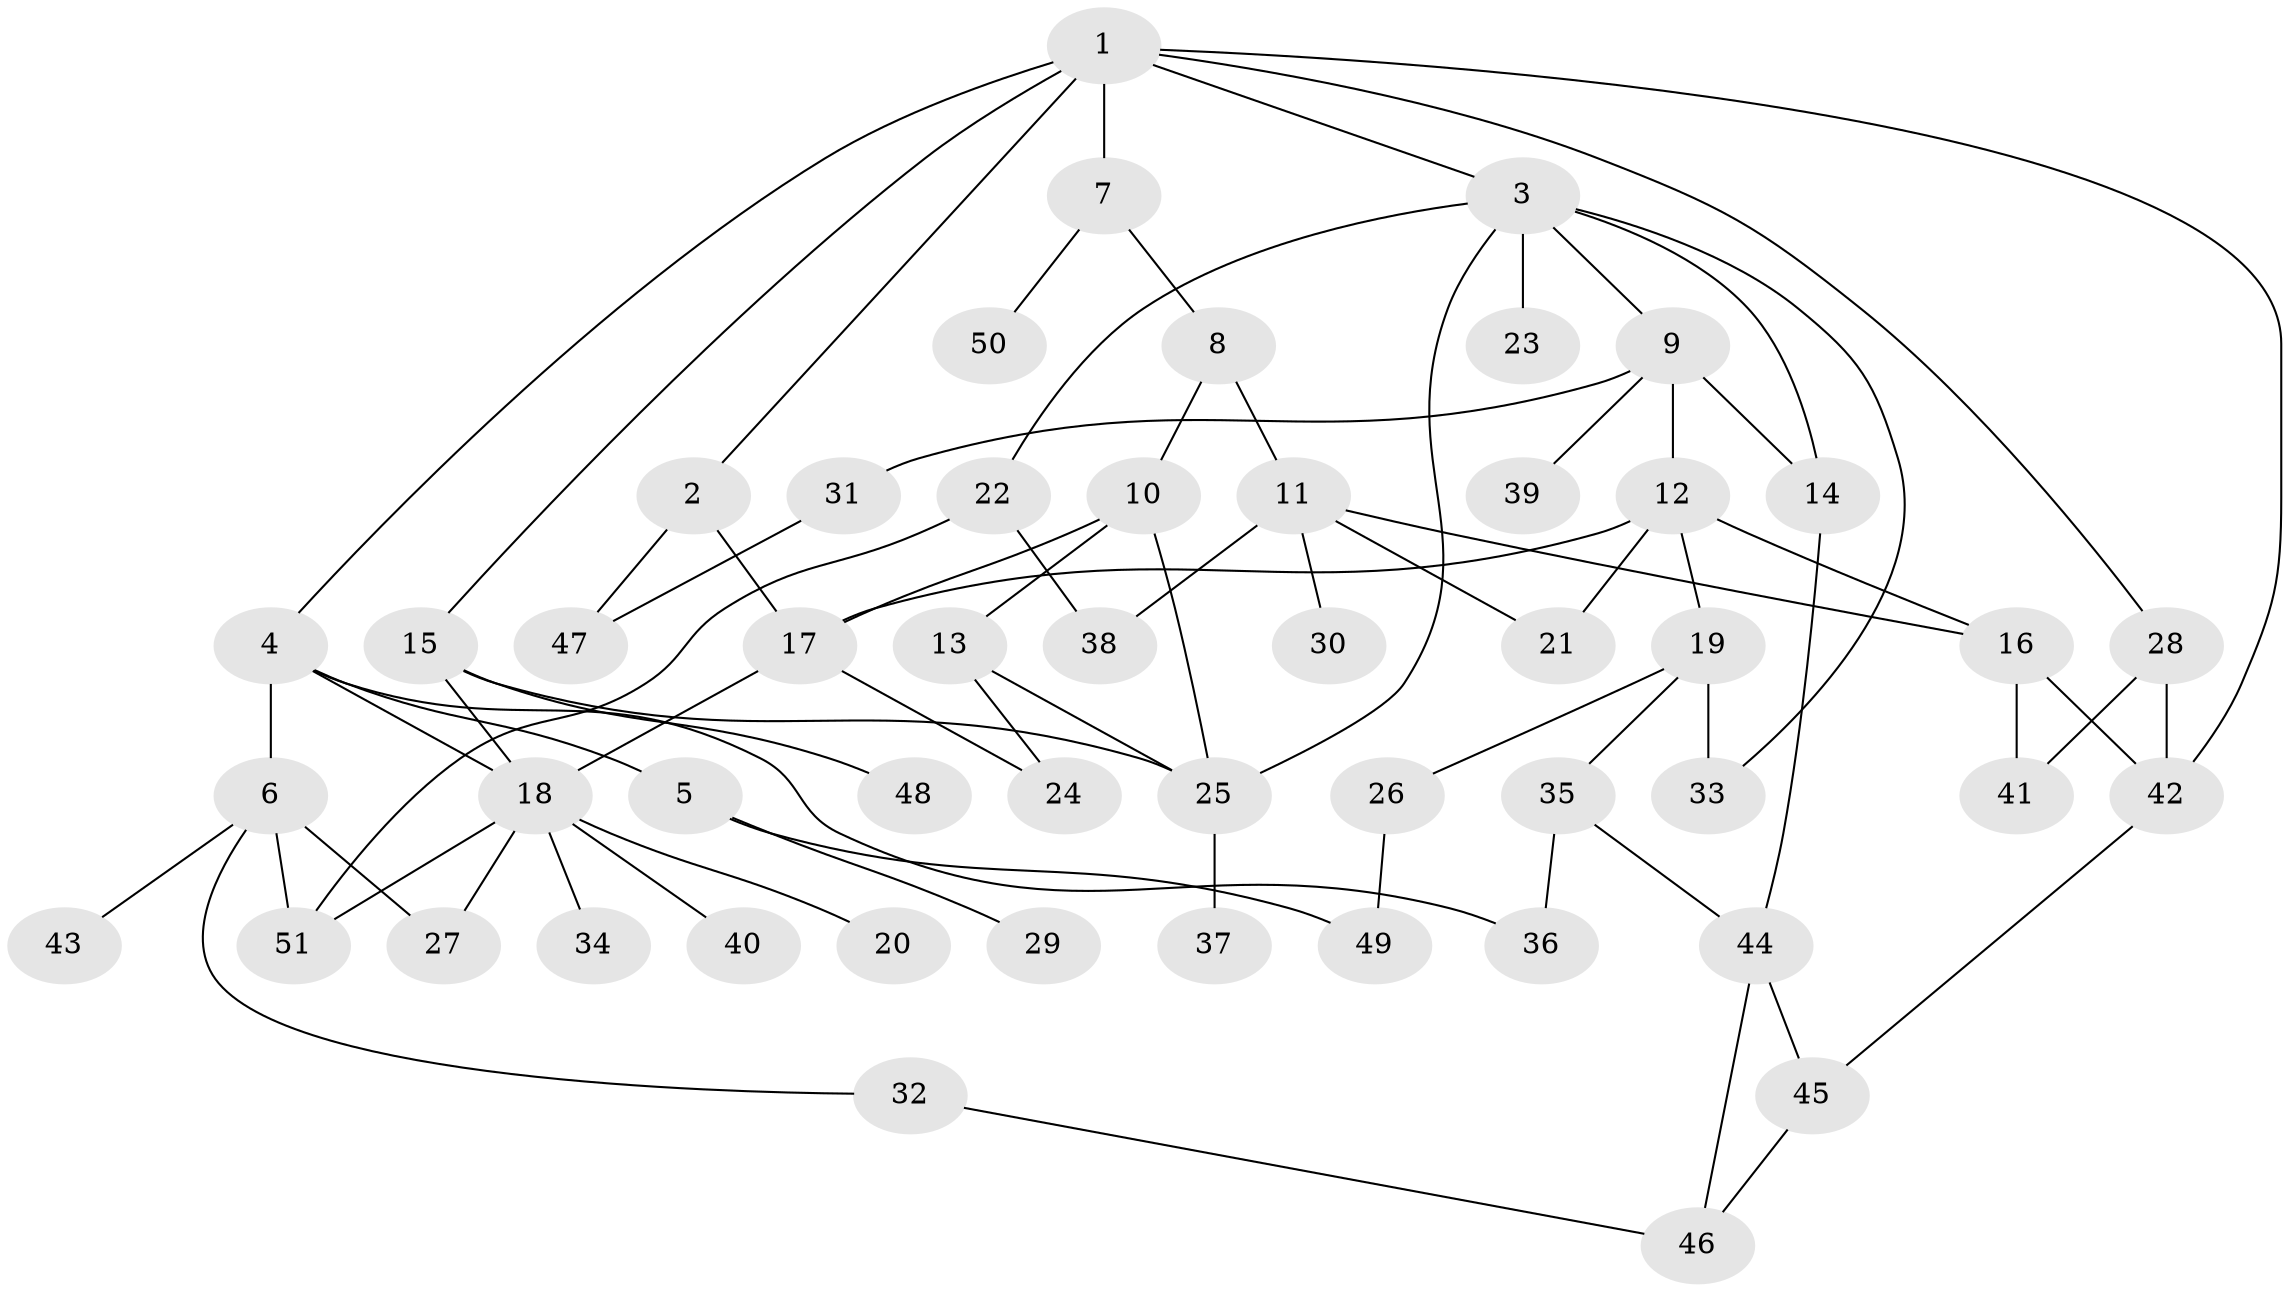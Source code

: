 // Generated by graph-tools (version 1.1) at 2025/49/03/09/25 03:49:22]
// undirected, 51 vertices, 76 edges
graph export_dot {
graph [start="1"]
  node [color=gray90,style=filled];
  1;
  2;
  3;
  4;
  5;
  6;
  7;
  8;
  9;
  10;
  11;
  12;
  13;
  14;
  15;
  16;
  17;
  18;
  19;
  20;
  21;
  22;
  23;
  24;
  25;
  26;
  27;
  28;
  29;
  30;
  31;
  32;
  33;
  34;
  35;
  36;
  37;
  38;
  39;
  40;
  41;
  42;
  43;
  44;
  45;
  46;
  47;
  48;
  49;
  50;
  51;
  1 -- 2;
  1 -- 3;
  1 -- 4;
  1 -- 7;
  1 -- 15;
  1 -- 28;
  1 -- 42;
  2 -- 47;
  2 -- 17;
  3 -- 9;
  3 -- 22;
  3 -- 23;
  3 -- 33;
  3 -- 25;
  3 -- 14;
  4 -- 5;
  4 -- 6;
  4 -- 36;
  4 -- 18;
  5 -- 29;
  5 -- 49;
  6 -- 27;
  6 -- 32;
  6 -- 43;
  6 -- 51;
  7 -- 8;
  7 -- 50;
  8 -- 10;
  8 -- 11;
  9 -- 12;
  9 -- 14;
  9 -- 31;
  9 -- 39;
  10 -- 13;
  10 -- 25;
  10 -- 17;
  11 -- 16;
  11 -- 21;
  11 -- 30;
  11 -- 38;
  12 -- 17;
  12 -- 19;
  12 -- 21;
  12 -- 16;
  13 -- 24;
  13 -- 25;
  14 -- 44;
  15 -- 18;
  15 -- 48;
  15 -- 25;
  16 -- 41;
  16 -- 42;
  17 -- 18;
  17 -- 24;
  18 -- 20;
  18 -- 34;
  18 -- 40;
  18 -- 51;
  18 -- 27;
  19 -- 26;
  19 -- 35;
  19 -- 33;
  22 -- 38;
  22 -- 51;
  25 -- 37;
  26 -- 49;
  28 -- 41;
  28 -- 42;
  31 -- 47;
  32 -- 46;
  35 -- 44;
  35 -- 36;
  42 -- 45;
  44 -- 46;
  44 -- 45;
  45 -- 46;
}
